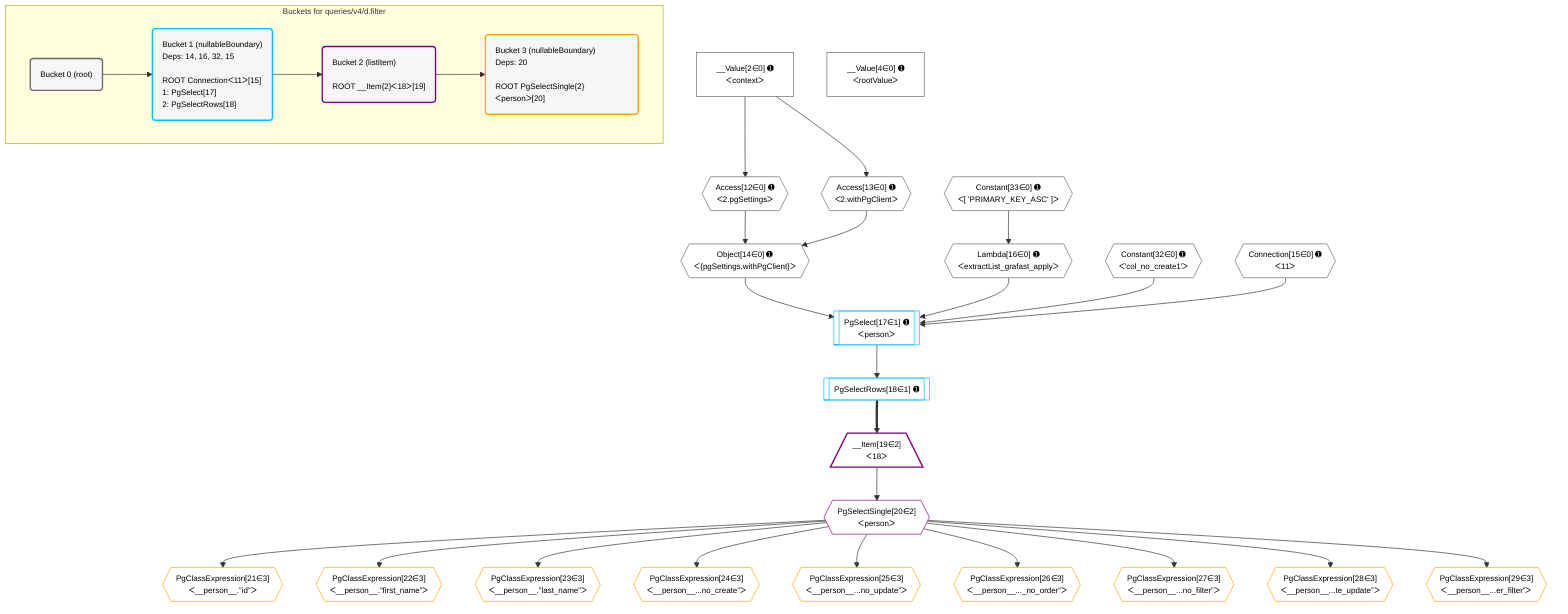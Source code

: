 %%{init: {'themeVariables': { 'fontSize': '12px'}}}%%
graph TD
    classDef path fill:#eee,stroke:#000,color:#000
    classDef plan fill:#fff,stroke-width:1px,color:#000
    classDef itemplan fill:#fff,stroke-width:2px,color:#000
    classDef unbatchedplan fill:#dff,stroke-width:1px,color:#000
    classDef sideeffectplan fill:#fcc,stroke-width:2px,color:#000
    classDef bucket fill:#f6f6f6,color:#000,stroke-width:2px,text-align:left


    %% plan dependencies
    Object14{{"Object[14∈0] ➊<br />ᐸ{pgSettings,withPgClient}ᐳ"}}:::plan
    Access12{{"Access[12∈0] ➊<br />ᐸ2.pgSettingsᐳ"}}:::plan
    Access13{{"Access[13∈0] ➊<br />ᐸ2.withPgClientᐳ"}}:::plan
    Access12 & Access13 --> Object14
    __Value2["__Value[2∈0] ➊<br />ᐸcontextᐳ"]:::plan
    __Value2 --> Access12
    __Value2 --> Access13
    Lambda16{{"Lambda[16∈0] ➊<br />ᐸextractList_grafast_applyᐳ"}}:::plan
    Constant33{{"Constant[33∈0] ➊<br />ᐸ[ 'PRIMARY_KEY_ASC' ]ᐳ"}}:::plan
    Constant33 --> Lambda16
    __Value4["__Value[4∈0] ➊<br />ᐸrootValueᐳ"]:::plan
    Connection15{{"Connection[15∈0] ➊<br />ᐸ11ᐳ"}}:::plan
    Constant32{{"Constant[32∈0] ➊<br />ᐸ'col_no_create1'ᐳ"}}:::plan
    PgSelect17[["PgSelect[17∈1] ➊<br />ᐸpersonᐳ"]]:::plan
    Object14 & Lambda16 & Constant32 & Connection15 --> PgSelect17
    PgSelectRows18[["PgSelectRows[18∈1] ➊"]]:::plan
    PgSelect17 --> PgSelectRows18
    __Item19[/"__Item[19∈2]<br />ᐸ18ᐳ"\]:::itemplan
    PgSelectRows18 ==> __Item19
    PgSelectSingle20{{"PgSelectSingle[20∈2]<br />ᐸpersonᐳ"}}:::plan
    __Item19 --> PgSelectSingle20
    PgClassExpression21{{"PgClassExpression[21∈3]<br />ᐸ__person__.”id”ᐳ"}}:::plan
    PgSelectSingle20 --> PgClassExpression21
    PgClassExpression22{{"PgClassExpression[22∈3]<br />ᐸ__person__.”first_name”ᐳ"}}:::plan
    PgSelectSingle20 --> PgClassExpression22
    PgClassExpression23{{"PgClassExpression[23∈3]<br />ᐸ__person__.”last_name”ᐳ"}}:::plan
    PgSelectSingle20 --> PgClassExpression23
    PgClassExpression24{{"PgClassExpression[24∈3]<br />ᐸ__person__...no_create”ᐳ"}}:::plan
    PgSelectSingle20 --> PgClassExpression24
    PgClassExpression25{{"PgClassExpression[25∈3]<br />ᐸ__person__...no_update”ᐳ"}}:::plan
    PgSelectSingle20 --> PgClassExpression25
    PgClassExpression26{{"PgClassExpression[26∈3]<br />ᐸ__person__..._no_order”ᐳ"}}:::plan
    PgSelectSingle20 --> PgClassExpression26
    PgClassExpression27{{"PgClassExpression[27∈3]<br />ᐸ__person__...no_filter”ᐳ"}}:::plan
    PgSelectSingle20 --> PgClassExpression27
    PgClassExpression28{{"PgClassExpression[28∈3]<br />ᐸ__person__...te_update”ᐳ"}}:::plan
    PgSelectSingle20 --> PgClassExpression28
    PgClassExpression29{{"PgClassExpression[29∈3]<br />ᐸ__person__...er_filter”ᐳ"}}:::plan
    PgSelectSingle20 --> PgClassExpression29

    %% define steps

    subgraph "Buckets for queries/v4/d.filter"
    Bucket0("Bucket 0 (root)"):::bucket
    classDef bucket0 stroke:#696969
    class Bucket0,__Value2,__Value4,Access12,Access13,Object14,Connection15,Lambda16,Constant32,Constant33 bucket0
    Bucket1("Bucket 1 (nullableBoundary)<br />Deps: 14, 16, 32, 15<br /><br />ROOT Connectionᐸ11ᐳ[15]<br />1: PgSelect[17]<br />2: PgSelectRows[18]"):::bucket
    classDef bucket1 stroke:#00bfff
    class Bucket1,PgSelect17,PgSelectRows18 bucket1
    Bucket2("Bucket 2 (listItem)<br /><br />ROOT __Item{2}ᐸ18ᐳ[19]"):::bucket
    classDef bucket2 stroke:#7f007f
    class Bucket2,__Item19,PgSelectSingle20 bucket2
    Bucket3("Bucket 3 (nullableBoundary)<br />Deps: 20<br /><br />ROOT PgSelectSingle{2}ᐸpersonᐳ[20]"):::bucket
    classDef bucket3 stroke:#ffa500
    class Bucket3,PgClassExpression21,PgClassExpression22,PgClassExpression23,PgClassExpression24,PgClassExpression25,PgClassExpression26,PgClassExpression27,PgClassExpression28,PgClassExpression29 bucket3
    Bucket0 --> Bucket1
    Bucket1 --> Bucket2
    Bucket2 --> Bucket3
    end